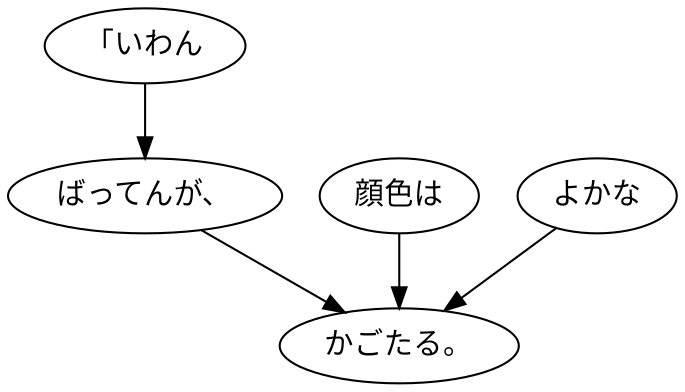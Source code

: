 digraph graph8938 {
	node0 [label="「いわん"];
	node1 [label="ばってんが、"];
	node2 [label="顔色は"];
	node3 [label="よかな"];
	node4 [label="かごたる。"];
	node0 -> node1;
	node1 -> node4;
	node2 -> node4;
	node3 -> node4;
}
